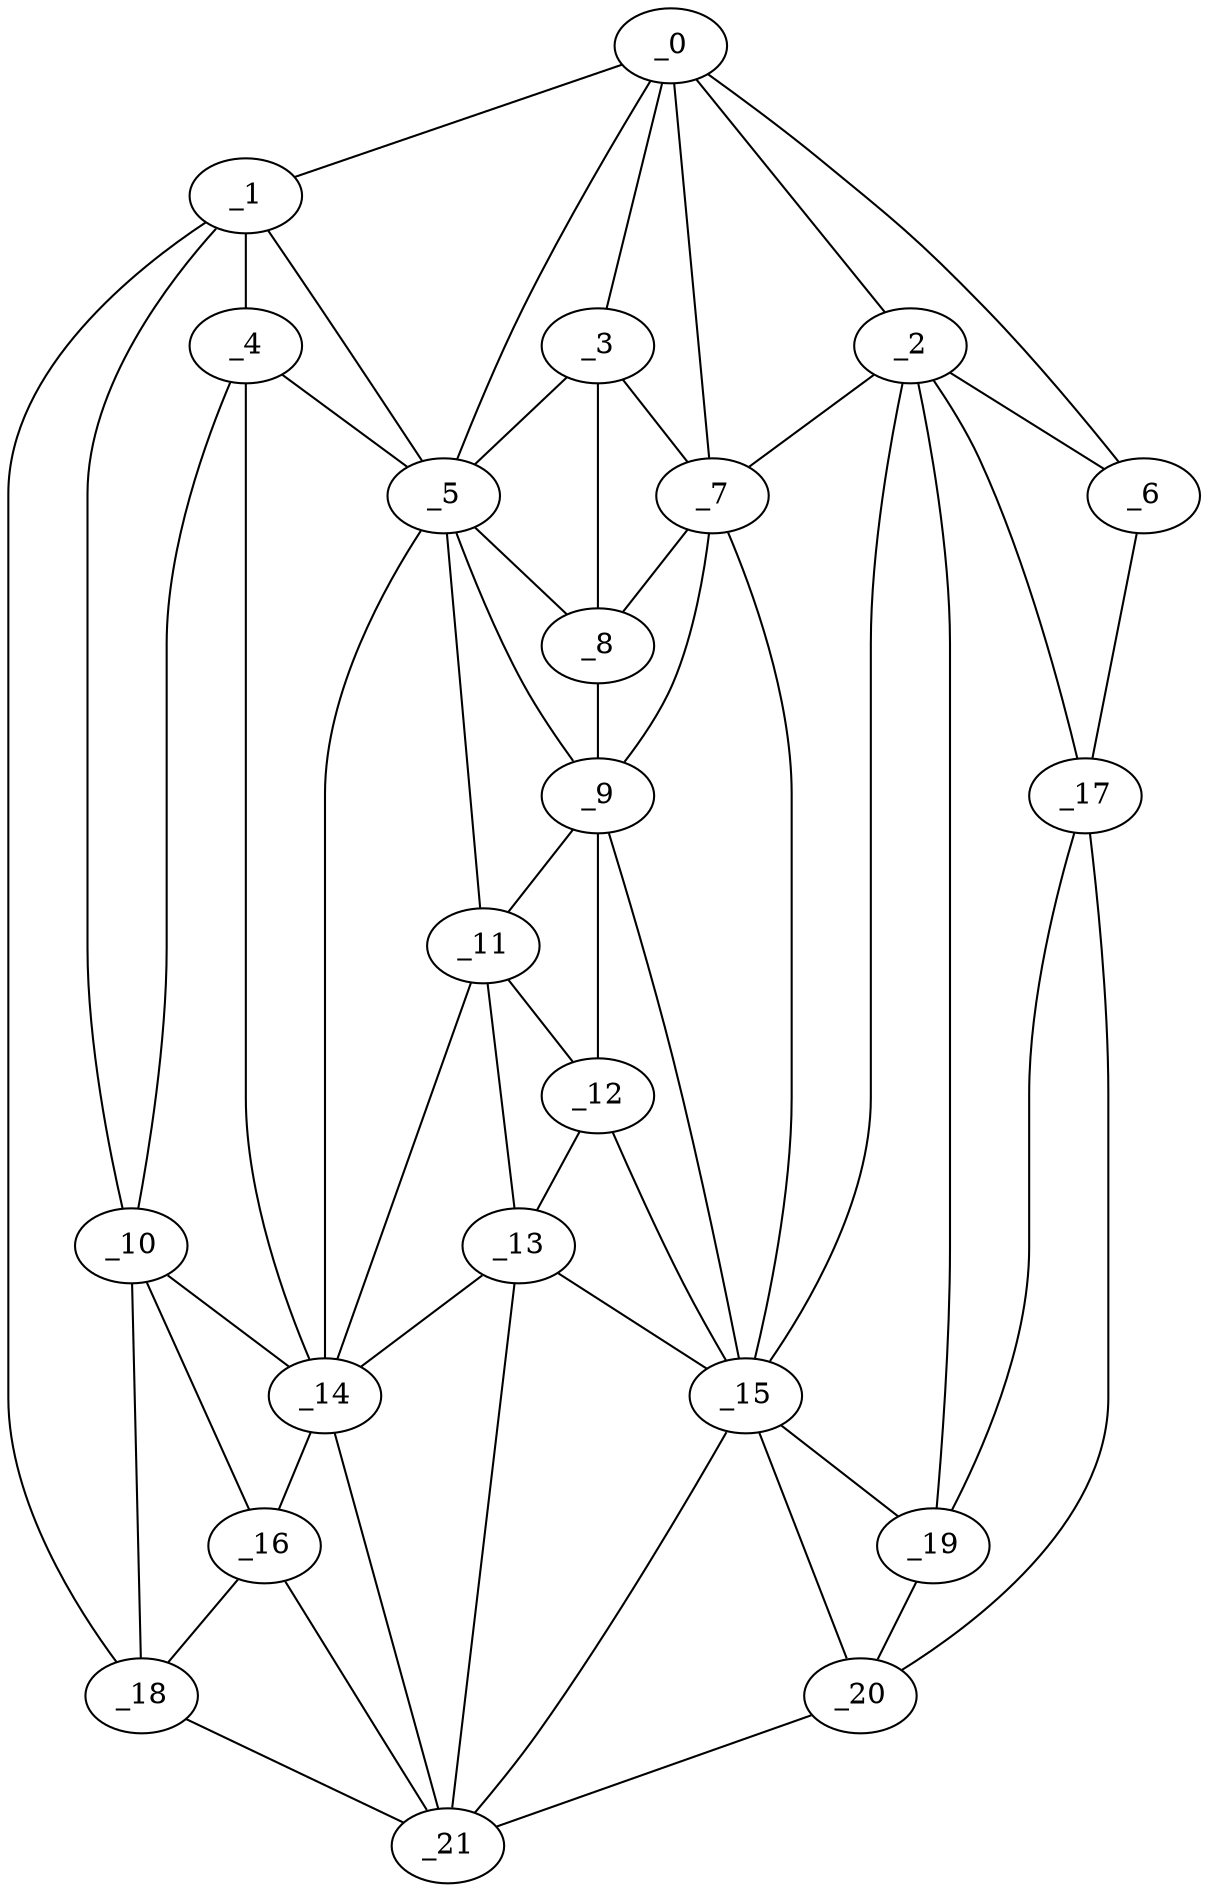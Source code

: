graph "obj64__20.gxl" {
	_0	 [x=35,
		y=35];
	_1	 [x=36,
		y=120];
	_0 -- _1	 [valence=1];
	_2	 [x=43,
		y=26];
	_0 -- _2	 [valence=1];
	_3	 [x=43,
		y=55];
	_0 -- _3	 [valence=2];
	_5	 [x=45,
		y=70];
	_0 -- _5	 [valence=1];
	_6	 [x=46,
		y=7];
	_0 -- _6	 [valence=1];
	_7	 [x=48,
		y=50];
	_0 -- _7	 [valence=1];
	_4	 [x=43,
		y=101];
	_1 -- _4	 [valence=2];
	_1 -- _5	 [valence=2];
	_10	 [x=61,
		y=104];
	_1 -- _10	 [valence=2];
	_18	 [x=86,
		y=126];
	_1 -- _18	 [valence=1];
	_2 -- _6	 [valence=2];
	_2 -- _7	 [valence=1];
	_15	 [x=75,
		y=56];
	_2 -- _15	 [valence=1];
	_17	 [x=84,
		y=7];
	_2 -- _17	 [valence=1];
	_19	 [x=89,
		y=24];
	_2 -- _19	 [valence=2];
	_3 -- _5	 [valence=2];
	_3 -- _7	 [valence=2];
	_8	 [x=49,
		y=59];
	_3 -- _8	 [valence=2];
	_4 -- _5	 [valence=2];
	_4 -- _10	 [valence=2];
	_14	 [x=70,
		y=85];
	_4 -- _14	 [valence=2];
	_5 -- _8	 [valence=2];
	_9	 [x=59,
		y=60];
	_5 -- _9	 [valence=1];
	_11	 [x=63,
		y=69];
	_5 -- _11	 [valence=1];
	_5 -- _14	 [valence=1];
	_6 -- _17	 [valence=1];
	_7 -- _8	 [valence=2];
	_7 -- _9	 [valence=2];
	_7 -- _15	 [valence=2];
	_8 -- _9	 [valence=2];
	_9 -- _11	 [valence=2];
	_12	 [x=64,
		y=64];
	_9 -- _12	 [valence=2];
	_9 -- _15	 [valence=1];
	_10 -- _14	 [valence=2];
	_16	 [x=76,
		y=105];
	_10 -- _16	 [valence=2];
	_10 -- _18	 [valence=1];
	_11 -- _12	 [valence=1];
	_13	 [x=70,
		y=72];
	_11 -- _13	 [valence=1];
	_11 -- _14	 [valence=2];
	_12 -- _13	 [valence=2];
	_12 -- _15	 [valence=1];
	_13 -- _14	 [valence=1];
	_13 -- _15	 [valence=1];
	_21	 [x=96,
		y=115];
	_13 -- _21	 [valence=2];
	_14 -- _16	 [valence=2];
	_14 -- _21	 [valence=1];
	_15 -- _19	 [valence=2];
	_20	 [x=96,
		y=31];
	_15 -- _20	 [valence=2];
	_15 -- _21	 [valence=2];
	_16 -- _18	 [valence=2];
	_16 -- _21	 [valence=2];
	_17 -- _19	 [valence=2];
	_17 -- _20	 [valence=1];
	_18 -- _21	 [valence=1];
	_19 -- _20	 [valence=2];
	_20 -- _21	 [valence=1];
}
